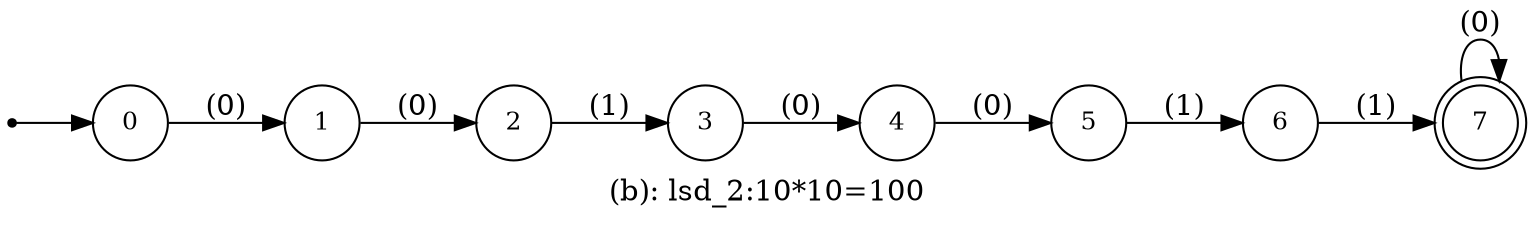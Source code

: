 digraph G {
label = "(b): lsd_2:10*10=100";
rankdir = LR;
node [shape = circle, label="0", fontsize=12]0;
node [shape = circle, label="1", fontsize=12]1;
node [shape = circle, label="2", fontsize=12]2;
node [shape = circle, label="3", fontsize=12]3;
node [shape = circle, label="4", fontsize=12]4;
node [shape = circle, label="5", fontsize=12]5;
node [shape = circle, label="6", fontsize=12]6;
node [shape = doublecircle, label="7", fontsize=12]7;
node [shape = point ]; qi
qi ->0;
0 -> 1[ label = "(0)"];
1 -> 2[ label = "(0)"];
2 -> 3[ label = "(1)"];
3 -> 4[ label = "(0)"];
4 -> 5[ label = "(0)"];
5 -> 6[ label = "(1)"];
6 -> 7[ label = "(1)"];
7 -> 7[ label = "(0)"];
}
